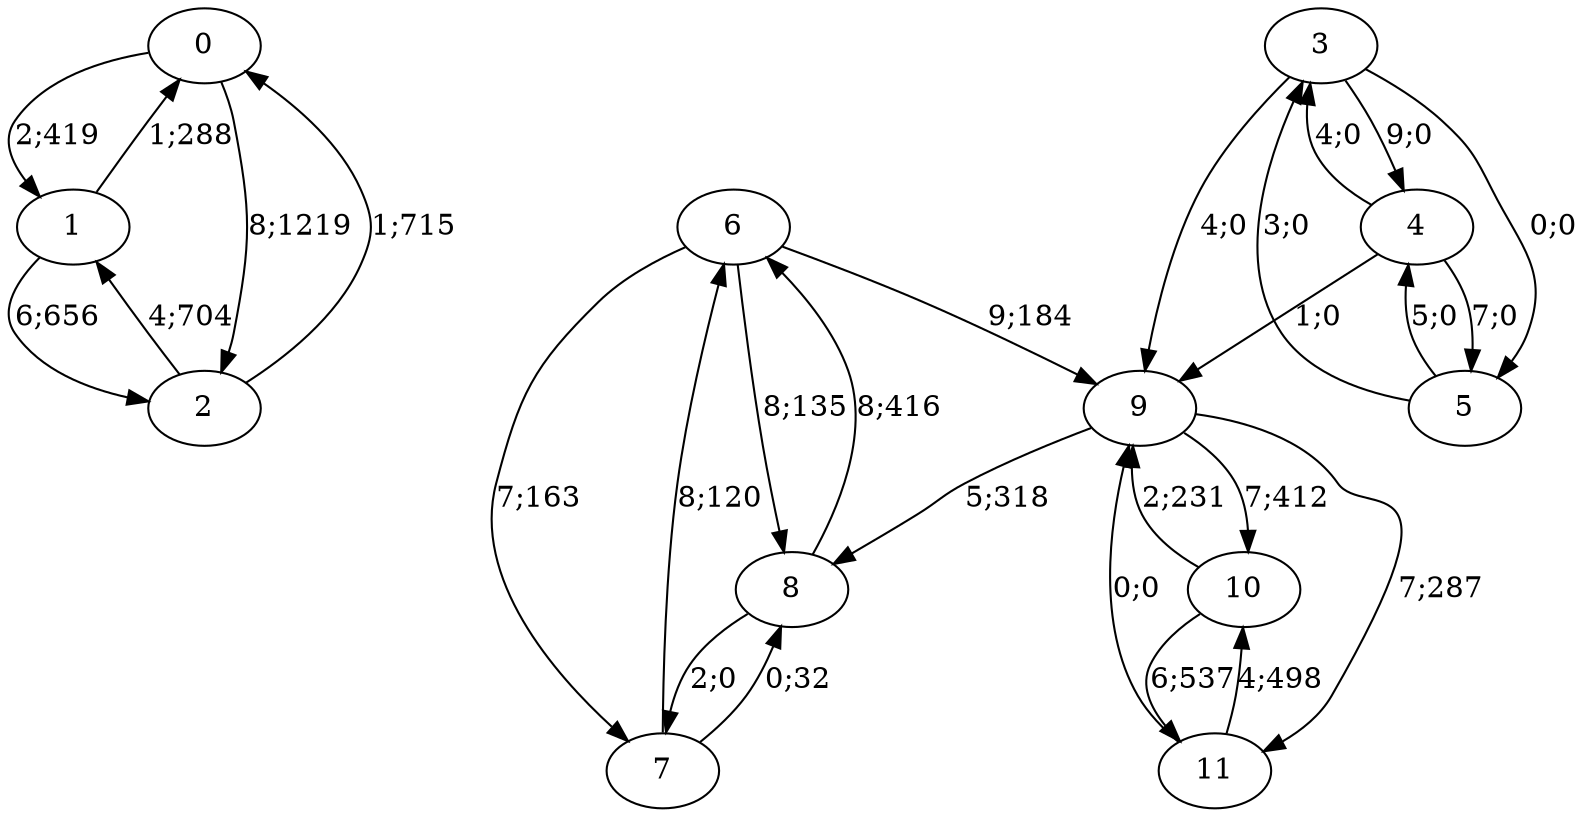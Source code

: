 digraph graph10208 {


0 -> 1 [color=black,label="2;419"]
0 -> 2 [color=black,label="8;1219"]


1 -> 0 [color=black,label="1;288"]
1 -> 2 [color=black,label="6;656"]


2 -> 0 [color=black,label="1;715"]
2 -> 1 [color=black,label="4;704"]
































6 -> 9 [color=black,label="9;184"]
6 -> 7 [color=black,label="7;163"]
6 -> 8 [color=black,label="8;135"]


7 -> 6 [color=black,label="8;120"]
7 -> 8 [color=black,label="0;32"]


8 -> 6 [color=black,label="8;416"]
8 -> 7 [color=black,label="2;0"]














3 -> 9 [color=black,label="4;0"]
3 -> 4 [color=black,label="9;0"]
3 -> 5 [color=black,label="0;0"]


4 -> 9 [color=black,label="1;0"]
4 -> 3 [color=black,label="4;0"]
4 -> 5 [color=black,label="7;0"]


5 -> 3 [color=black,label="3;0"]
5 -> 4 [color=black,label="5;0"]
































9 -> 8 [color=black,label="5;318"]
9 -> 10 [color=black,label="7;412"]
9 -> 11 [color=black,label="7;287"]


10 -> 9 [color=black,label="2;231"]
10 -> 11 [color=black,label="6;537"]


11 -> 9 [color=black,label="0;0"]
11 -> 10 [color=black,label="4;498"]

}